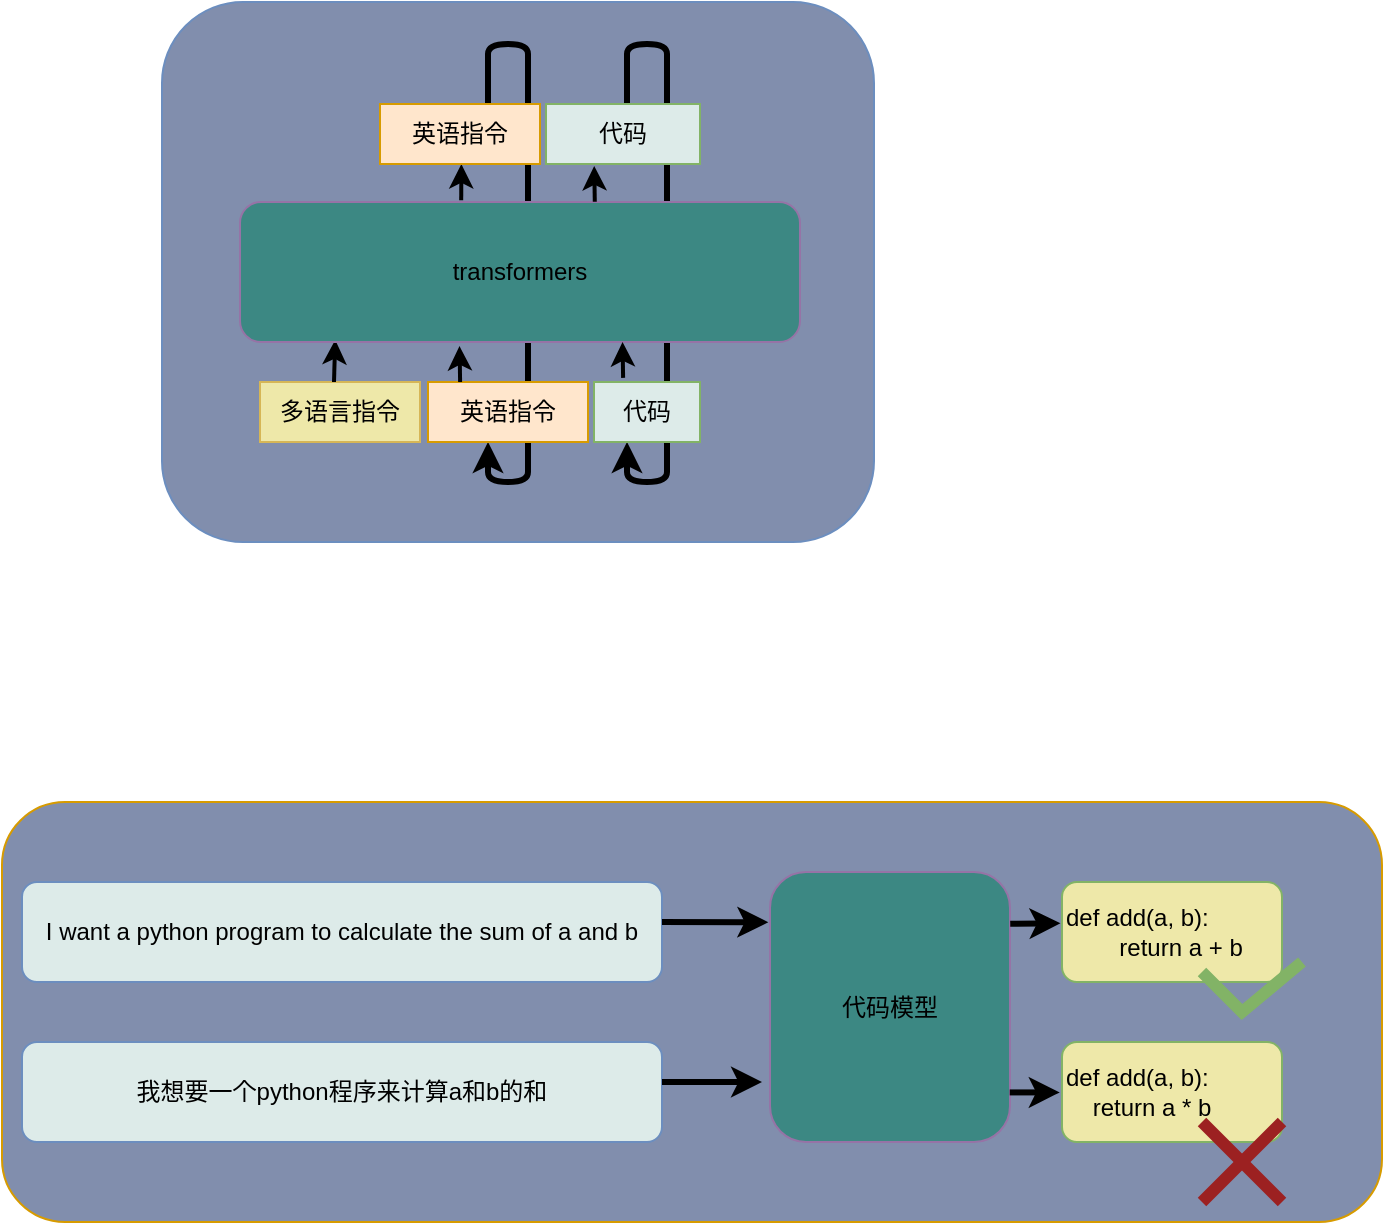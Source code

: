 <mxfile version="22.0.8" type="github">
  <diagram name="第 1 页" id="tlIQILoMWlmYZSHlkTmJ">
    <mxGraphModel dx="938" dy="532" grid="1" gridSize="10" guides="1" tooltips="1" connect="1" arrows="1" fold="1" page="1" pageScale="1" pageWidth="827" pageHeight="1169" math="0" shadow="0">
      <root>
        <mxCell id="0" />
        <mxCell id="1" parent="0" />
        <mxCell id="NIcPPi9_ATHaVLOJomYT-57" value="" style="group" vertex="1" connectable="0" parent="1">
          <mxGeometry x="40" y="630" width="690" height="210" as="geometry" />
        </mxCell>
        <mxCell id="NIcPPi9_ATHaVLOJomYT-47" value="" style="rounded=1;whiteSpace=wrap;html=1;fillColor=#818EAD;strokeColor=#d79b00;" vertex="1" parent="NIcPPi9_ATHaVLOJomYT-57">
          <mxGeometry width="690" height="210" as="geometry" />
        </mxCell>
        <mxCell id="NIcPPi9_ATHaVLOJomYT-37" value="I want a python program to calculate the sum of a and b" style="rounded=1;whiteSpace=wrap;html=1;fillColor=#DDEBE9;strokeColor=#6c8ebf;" vertex="1" parent="NIcPPi9_ATHaVLOJomYT-57">
          <mxGeometry x="10" y="40" width="320" height="50" as="geometry" />
        </mxCell>
        <mxCell id="NIcPPi9_ATHaVLOJomYT-38" value="我想要一个python程序来计算a和b的和" style="rounded=1;whiteSpace=wrap;html=1;fillColor=#DDEBE9;strokeColor=#6c8ebf;" vertex="1" parent="NIcPPi9_ATHaVLOJomYT-57">
          <mxGeometry x="10" y="120" width="320" height="50" as="geometry" />
        </mxCell>
        <mxCell id="NIcPPi9_ATHaVLOJomYT-39" value="代码模型" style="rounded=1;whiteSpace=wrap;html=1;fillColor=#3C8883;strokeColor=#9673a6;" vertex="1" parent="NIcPPi9_ATHaVLOJomYT-57">
          <mxGeometry x="384" y="35" width="120" height="135" as="geometry" />
        </mxCell>
        <mxCell id="NIcPPi9_ATHaVLOJomYT-40" value="def add(a, b):&lt;br&gt;&lt;span style=&quot;white-space: pre;&quot;&gt;&#x9;&lt;/span&gt;return a + b" style="rounded=1;whiteSpace=wrap;html=1;align=left;fillColor=#EEE8A9;strokeColor=#82b366;" vertex="1" parent="NIcPPi9_ATHaVLOJomYT-57">
          <mxGeometry x="530" y="40" width="110" height="50" as="geometry" />
        </mxCell>
        <mxCell id="NIcPPi9_ATHaVLOJomYT-41" value="def add(a, b):&lt;br style=&quot;border-color: var(--border-color);&quot;&gt;&lt;span style=&quot;border-color: var(--border-color);&quot;&gt;&lt;span style=&quot;white-space: pre;&quot;&gt;&amp;nbsp;&amp;nbsp;&amp;nbsp;&amp;nbsp;&lt;/span&gt;&lt;/span&gt;&lt;span style=&quot;&quot;&gt;return a * b&lt;/span&gt;" style="rounded=1;whiteSpace=wrap;html=1;align=left;fillColor=#EEE8A9;strokeColor=#82b366;" vertex="1" parent="NIcPPi9_ATHaVLOJomYT-57">
          <mxGeometry x="530" y="120" width="110" height="50" as="geometry" />
        </mxCell>
        <mxCell id="NIcPPi9_ATHaVLOJomYT-42" value="" style="endArrow=classic;html=1;rounded=0;entryX=-0.007;entryY=0.186;entryDx=0;entryDy=0;entryPerimeter=0;strokeWidth=3;" edge="1" parent="NIcPPi9_ATHaVLOJomYT-57" target="NIcPPi9_ATHaVLOJomYT-39">
          <mxGeometry width="50" height="50" relative="1" as="geometry">
            <mxPoint x="330" y="60" as="sourcePoint" />
            <mxPoint x="380" y="10" as="targetPoint" />
          </mxGeometry>
        </mxCell>
        <mxCell id="NIcPPi9_ATHaVLOJomYT-43" value="" style="endArrow=classic;html=1;rounded=0;strokeWidth=3;" edge="1" parent="NIcPPi9_ATHaVLOJomYT-57">
          <mxGeometry width="50" height="50" relative="1" as="geometry">
            <mxPoint x="330" y="140" as="sourcePoint" />
            <mxPoint x="380" y="140" as="targetPoint" />
          </mxGeometry>
        </mxCell>
        <mxCell id="NIcPPi9_ATHaVLOJomYT-45" value="" style="endArrow=classic;html=1;rounded=0;exitX=1.001;exitY=0.192;exitDx=0;exitDy=0;exitPerimeter=0;entryX=-0.007;entryY=0.412;entryDx=0;entryDy=0;entryPerimeter=0;strokeWidth=3;" edge="1" parent="NIcPPi9_ATHaVLOJomYT-57" source="NIcPPi9_ATHaVLOJomYT-39" target="NIcPPi9_ATHaVLOJomYT-40">
          <mxGeometry width="50" height="50" relative="1" as="geometry">
            <mxPoint x="510" y="60" as="sourcePoint" />
            <mxPoint x="560" y="10" as="targetPoint" />
          </mxGeometry>
        </mxCell>
        <mxCell id="NIcPPi9_ATHaVLOJomYT-46" value="" style="endArrow=classic;html=1;rounded=0;exitX=1.001;exitY=0.192;exitDx=0;exitDy=0;exitPerimeter=0;entryX=-0.007;entryY=0.412;entryDx=0;entryDy=0;entryPerimeter=0;strokeWidth=3;" edge="1" parent="NIcPPi9_ATHaVLOJomYT-57">
          <mxGeometry width="50" height="50" relative="1" as="geometry">
            <mxPoint x="503.88" y="145.21" as="sourcePoint" />
            <mxPoint x="528.88" y="145.21" as="targetPoint" />
          </mxGeometry>
        </mxCell>
        <mxCell id="NIcPPi9_ATHaVLOJomYT-48" value="" style="endArrow=none;html=1;rounded=0;fillColor=#d5e8d4;strokeColor=#82b366;strokeWidth=6;" edge="1" parent="NIcPPi9_ATHaVLOJomYT-57">
          <mxGeometry width="50" height="50" relative="1" as="geometry">
            <mxPoint x="600" y="85" as="sourcePoint" />
            <mxPoint x="650" y="80" as="targetPoint" />
            <Array as="points">
              <mxPoint x="620" y="105" />
            </Array>
          </mxGeometry>
        </mxCell>
        <mxCell id="NIcPPi9_ATHaVLOJomYT-56" value="" style="group" vertex="1" connectable="0" parent="NIcPPi9_ATHaVLOJomYT-57">
          <mxGeometry x="600" y="160" width="40" height="40" as="geometry" />
        </mxCell>
        <mxCell id="NIcPPi9_ATHaVLOJomYT-50" value="" style="endArrow=none;html=1;rounded=0;strokeWidth=6;fillColor=#f8cecc;strokeColor=#9c2121;" edge="1" parent="NIcPPi9_ATHaVLOJomYT-56">
          <mxGeometry width="50" height="50" relative="1" as="geometry">
            <mxPoint x="40" y="40" as="sourcePoint" />
            <mxPoint as="targetPoint" />
          </mxGeometry>
        </mxCell>
        <mxCell id="NIcPPi9_ATHaVLOJomYT-55" value="" style="endArrow=none;html=1;rounded=0;strokeWidth=6;fillColor=#f8cecc;strokeColor=#9c2121;" edge="1" parent="NIcPPi9_ATHaVLOJomYT-56">
          <mxGeometry width="50" height="50" relative="1" as="geometry">
            <mxPoint y="40" as="sourcePoint" />
            <mxPoint x="40" as="targetPoint" />
          </mxGeometry>
        </mxCell>
        <mxCell id="NIcPPi9_ATHaVLOJomYT-58" value="" style="group" vertex="1" connectable="0" parent="1">
          <mxGeometry x="120" y="230" width="356" height="270" as="geometry" />
        </mxCell>
        <mxCell id="mqLIqZ7rtX47lsut0Rx1-29" value="" style="rounded=1;whiteSpace=wrap;html=1;fillColor=#818EAD;strokeColor=#6c8ebf;gradientColor=none;container=0;" parent="NIcPPi9_ATHaVLOJomYT-58" vertex="1">
          <mxGeometry width="356" height="270" as="geometry" />
        </mxCell>
        <mxCell id="mqLIqZ7rtX47lsut0Rx1-3" value="多语言指令" style="rounded=0;whiteSpace=wrap;html=1;fillColor=#EEE8A9;strokeColor=#d6b656;container=0;" parent="NIcPPi9_ATHaVLOJomYT-58" vertex="1">
          <mxGeometry x="49" y="190" width="80" height="30" as="geometry" />
        </mxCell>
        <mxCell id="mqLIqZ7rtX47lsut0Rx1-27" value="" style="curved=1;endArrow=classic;html=1;rounded=0;strokeWidth=3;" parent="NIcPPi9_ATHaVLOJomYT-58" edge="1">
          <mxGeometry width="50" height="50" relative="1" as="geometry">
            <mxPoint x="163" y="51" as="sourcePoint" />
            <mxPoint x="163" y="220" as="targetPoint" />
            <Array as="points">
              <mxPoint x="163" y="31" />
              <mxPoint x="163" y="21" />
              <mxPoint x="183" y="21" />
              <mxPoint x="183" y="31" />
              <mxPoint x="183" y="81" />
              <mxPoint x="183" y="230" />
              <mxPoint x="183" y="240" />
              <mxPoint x="163" y="240" />
              <mxPoint x="163" y="230" />
            </Array>
          </mxGeometry>
        </mxCell>
        <mxCell id="mqLIqZ7rtX47lsut0Rx1-20" value="" style="endArrow=classic;html=1;rounded=0;entryX=0.17;entryY=0.985;entryDx=0;entryDy=0;entryPerimeter=0;strokeWidth=2;" parent="NIcPPi9_ATHaVLOJomYT-58" target="mqLIqZ7rtX47lsut0Rx1-2" edge="1">
          <mxGeometry width="50" height="50" relative="1" as="geometry">
            <mxPoint x="86" y="190" as="sourcePoint" />
            <mxPoint x="106" y="170" as="targetPoint" />
          </mxGeometry>
        </mxCell>
        <mxCell id="mqLIqZ7rtX47lsut0Rx1-21" value="" style="endArrow=classic;html=1;rounded=0;entryX=0.17;entryY=0.985;entryDx=0;entryDy=0;entryPerimeter=0;exitX=0.395;exitY=-0.013;exitDx=0;exitDy=0;exitPerimeter=0;strokeWidth=2;" parent="NIcPPi9_ATHaVLOJomYT-58" source="mqLIqZ7rtX47lsut0Rx1-2" edge="1">
          <mxGeometry width="50" height="50" relative="1" as="geometry">
            <mxPoint x="148.7" y="102.05" as="sourcePoint" />
            <mxPoint x="149.7" y="81.05" as="targetPoint" />
          </mxGeometry>
        </mxCell>
        <mxCell id="mqLIqZ7rtX47lsut0Rx1-11" value="英语指令" style="rounded=0;whiteSpace=wrap;html=1;fillColor=#ffe6cc;strokeColor=#d79b00;container=0;" parent="NIcPPi9_ATHaVLOJomYT-58" vertex="1">
          <mxGeometry x="133" y="190" width="80" height="30" as="geometry" />
        </mxCell>
        <mxCell id="mqLIqZ7rtX47lsut0Rx1-9" value="英语指令" style="rounded=0;whiteSpace=wrap;html=1;fillColor=#ffe6cc;strokeColor=#d79b00;container=0;" parent="NIcPPi9_ATHaVLOJomYT-58" vertex="1">
          <mxGeometry x="109" y="51" width="80" height="30" as="geometry" />
        </mxCell>
        <mxCell id="mqLIqZ7rtX47lsut0Rx1-28" value="" style="curved=1;endArrow=classic;html=1;rounded=0;strokeWidth=3;" parent="NIcPPi9_ATHaVLOJomYT-58" edge="1">
          <mxGeometry width="50" height="50" relative="1" as="geometry">
            <mxPoint x="232.5" y="51" as="sourcePoint" />
            <mxPoint x="232.5" y="220" as="targetPoint" />
            <Array as="points">
              <mxPoint x="232.5" y="31" />
              <mxPoint x="232.5" y="21" />
              <mxPoint x="252.5" y="21" />
              <mxPoint x="252.5" y="31" />
              <mxPoint x="252.5" y="81" />
              <mxPoint x="252.5" y="230" />
              <mxPoint x="252.5" y="240" />
              <mxPoint x="232.5" y="240" />
              <mxPoint x="232.5" y="230" />
            </Array>
          </mxGeometry>
        </mxCell>
        <mxCell id="mqLIqZ7rtX47lsut0Rx1-12" value="代码" style="rounded=0;whiteSpace=wrap;html=1;fillColor=#DDEBE9;strokeColor=#82b366;container=0;" parent="NIcPPi9_ATHaVLOJomYT-58" vertex="1">
          <mxGeometry x="192" y="51" width="77" height="30" as="geometry" />
        </mxCell>
        <mxCell id="mqLIqZ7rtX47lsut0Rx1-2" value="transformers" style="rounded=1;whiteSpace=wrap;html=1;fillColor=#3C8883;strokeColor=#9673a6;container=0;" parent="NIcPPi9_ATHaVLOJomYT-58" vertex="1">
          <mxGeometry x="39" y="100" width="280" height="70" as="geometry" />
        </mxCell>
        <mxCell id="mqLIqZ7rtX47lsut0Rx1-15" value="代码" style="rounded=0;whiteSpace=wrap;html=1;fillColor=#DDEBE9;strokeColor=#82b366;container=0;" parent="NIcPPi9_ATHaVLOJomYT-58" vertex="1">
          <mxGeometry x="216" y="190" width="53" height="30" as="geometry" />
        </mxCell>
        <mxCell id="NIcPPi9_ATHaVLOJomYT-1" value="" style="endArrow=classic;html=1;rounded=0;entryX=0.17;entryY=0.985;entryDx=0;entryDy=0;entryPerimeter=0;exitX=0.395;exitY=-0.013;exitDx=0;exitDy=0;exitPerimeter=0;strokeWidth=2;" edge="1" parent="NIcPPi9_ATHaVLOJomYT-58">
          <mxGeometry width="50" height="50" relative="1" as="geometry">
            <mxPoint x="216.4" y="99.91" as="sourcePoint" />
            <mxPoint x="216.1" y="81.96" as="targetPoint" />
          </mxGeometry>
        </mxCell>
        <mxCell id="NIcPPi9_ATHaVLOJomYT-2" value="" style="endArrow=classic;html=1;rounded=0;entryX=0.17;entryY=0.985;entryDx=0;entryDy=0;entryPerimeter=0;exitX=0.395;exitY=-0.013;exitDx=0;exitDy=0;exitPerimeter=0;strokeWidth=2;" edge="1" parent="NIcPPi9_ATHaVLOJomYT-58">
          <mxGeometry width="50" height="50" relative="1" as="geometry">
            <mxPoint x="149.06" y="190" as="sourcePoint" />
            <mxPoint x="148.76" y="172.05" as="targetPoint" />
          </mxGeometry>
        </mxCell>
        <mxCell id="NIcPPi9_ATHaVLOJomYT-3" value="" style="endArrow=classic;html=1;rounded=0;entryX=0.17;entryY=0.985;entryDx=0;entryDy=0;entryPerimeter=0;exitX=0.395;exitY=-0.013;exitDx=0;exitDy=0;exitPerimeter=0;strokeWidth=2;" edge="1" parent="NIcPPi9_ATHaVLOJomYT-58">
          <mxGeometry width="50" height="50" relative="1" as="geometry">
            <mxPoint x="230.56" y="187.95" as="sourcePoint" />
            <mxPoint x="230.26" y="170" as="targetPoint" />
          </mxGeometry>
        </mxCell>
      </root>
    </mxGraphModel>
  </diagram>
</mxfile>
